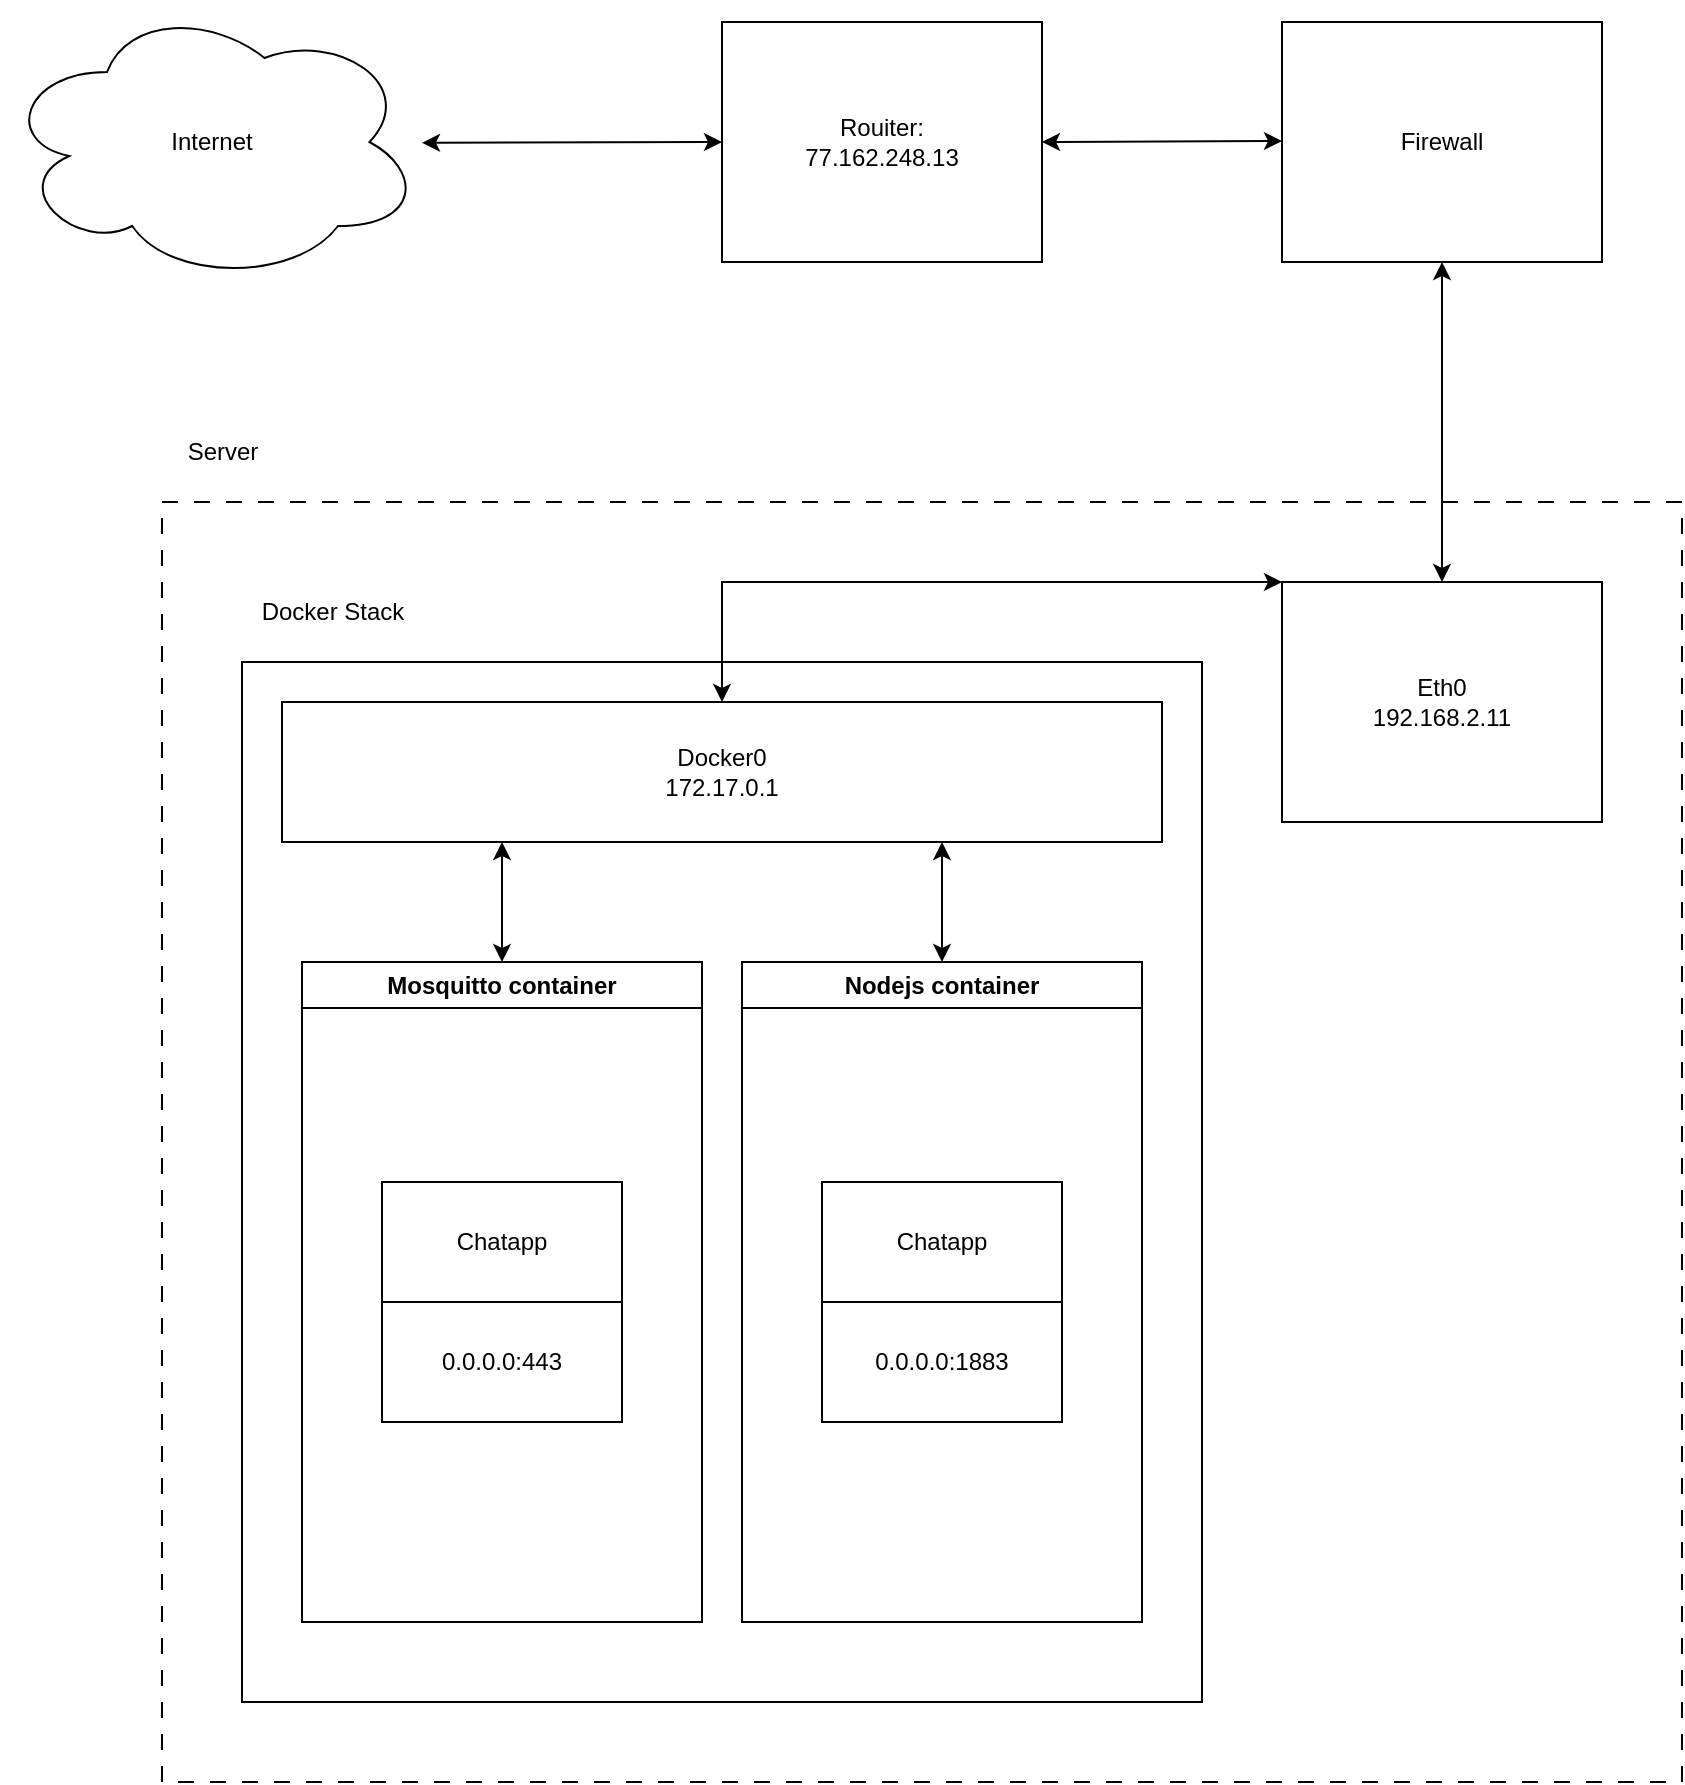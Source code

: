 <mxfile version="26.0.16">
  <diagram name="Side-1" id="uwd6KtH0M9UgzQF4q9KS">
    <mxGraphModel dx="1368" dy="959" grid="1" gridSize="10" guides="1" tooltips="1" connect="1" arrows="1" fold="1" page="1" pageScale="1" pageWidth="827" pageHeight="1169" math="0" shadow="0">
      <root>
        <mxCell id="0" />
        <mxCell id="1" parent="0" />
        <mxCell id="A9wGrOriyG2Z1x6HulDs-1" value="Internet" style="ellipse;shape=cloud;whiteSpace=wrap;html=1;" vertex="1" parent="1">
          <mxGeometry x="40" y="70" width="210" height="140" as="geometry" />
        </mxCell>
        <mxCell id="A9wGrOriyG2Z1x6HulDs-2" value="Rouiter:&lt;div&gt;77.162.248.13&lt;/div&gt;" style="rounded=0;whiteSpace=wrap;html=1;" vertex="1" parent="1">
          <mxGeometry x="400" y="80" width="160" height="120" as="geometry" />
        </mxCell>
        <mxCell id="A9wGrOriyG2Z1x6HulDs-4" value="" style="endArrow=classic;startArrow=classic;html=1;rounded=0;entryX=0;entryY=0.5;entryDx=0;entryDy=0;" edge="1" parent="1" source="A9wGrOriyG2Z1x6HulDs-1" target="A9wGrOriyG2Z1x6HulDs-2">
          <mxGeometry width="50" height="50" relative="1" as="geometry">
            <mxPoint x="200" y="250" as="sourcePoint" />
            <mxPoint x="250" y="200" as="targetPoint" />
          </mxGeometry>
        </mxCell>
        <mxCell id="A9wGrOriyG2Z1x6HulDs-5" value="Firewall" style="rounded=0;whiteSpace=wrap;html=1;" vertex="1" parent="1">
          <mxGeometry x="680" y="80" width="160" height="120" as="geometry" />
        </mxCell>
        <mxCell id="A9wGrOriyG2Z1x6HulDs-6" value="" style="endArrow=classic;startArrow=classic;html=1;rounded=0;entryX=0;entryY=0.5;entryDx=0;entryDy=0;" edge="1" parent="1">
          <mxGeometry width="50" height="50" relative="1" as="geometry">
            <mxPoint x="560" y="140" as="sourcePoint" />
            <mxPoint x="680" y="139.5" as="targetPoint" />
          </mxGeometry>
        </mxCell>
        <mxCell id="A9wGrOriyG2Z1x6HulDs-9" value="" style="rounded=0;whiteSpace=wrap;html=1;dashed=1;dashPattern=8 8;strokeColor=default;gradientColor=none;fillColor=none;" vertex="1" parent="1">
          <mxGeometry x="120" y="320" width="760" height="640" as="geometry" />
        </mxCell>
        <mxCell id="A9wGrOriyG2Z1x6HulDs-8" value="Eth0&lt;div&gt;192.168.2.11&lt;/div&gt;" style="rounded=0;whiteSpace=wrap;html=1;" vertex="1" parent="1">
          <mxGeometry x="680" y="360" width="160" height="120" as="geometry" />
        </mxCell>
        <mxCell id="A9wGrOriyG2Z1x6HulDs-10" value="Server" style="text;html=1;align=center;verticalAlign=middle;resizable=0;points=[];autosize=1;strokeColor=none;fillColor=none;" vertex="1" parent="1">
          <mxGeometry x="120" y="280" width="60" height="30" as="geometry" />
        </mxCell>
        <mxCell id="A9wGrOriyG2Z1x6HulDs-12" value="" style="rounded=0;whiteSpace=wrap;html=1;" vertex="1" parent="1">
          <mxGeometry x="160" y="400" width="480" height="520" as="geometry" />
        </mxCell>
        <mxCell id="A9wGrOriyG2Z1x6HulDs-11" value="" style="endArrow=classic;startArrow=classic;html=1;rounded=0;entryX=0.5;entryY=1;entryDx=0;entryDy=0;exitX=0.5;exitY=0;exitDx=0;exitDy=0;" edge="1" parent="1" source="A9wGrOriyG2Z1x6HulDs-8" target="A9wGrOriyG2Z1x6HulDs-5">
          <mxGeometry width="50" height="50" relative="1" as="geometry">
            <mxPoint x="960" y="290.5" as="sourcePoint" />
            <mxPoint x="1080" y="290" as="targetPoint" />
          </mxGeometry>
        </mxCell>
        <mxCell id="A9wGrOriyG2Z1x6HulDs-13" value="Mosquitto container" style="swimlane;whiteSpace=wrap;html=1;" vertex="1" parent="1">
          <mxGeometry x="190" y="550" width="200" height="330" as="geometry" />
        </mxCell>
        <mxCell id="A9wGrOriyG2Z1x6HulDs-20" value="Chatapp" style="rounded=0;whiteSpace=wrap;html=1;" vertex="1" parent="A9wGrOriyG2Z1x6HulDs-13">
          <mxGeometry x="40" y="110" width="120" height="60" as="geometry" />
        </mxCell>
        <mxCell id="A9wGrOriyG2Z1x6HulDs-21" value="0.0.0.0:443" style="rounded=0;whiteSpace=wrap;html=1;" vertex="1" parent="A9wGrOriyG2Z1x6HulDs-13">
          <mxGeometry x="40" y="170" width="120" height="60" as="geometry" />
        </mxCell>
        <mxCell id="A9wGrOriyG2Z1x6HulDs-14" value="Nodejs container" style="swimlane;whiteSpace=wrap;html=1;" vertex="1" parent="1">
          <mxGeometry x="410" y="550" width="200" height="330" as="geometry" />
        </mxCell>
        <mxCell id="A9wGrOriyG2Z1x6HulDs-15" value="Docker0&lt;div&gt;172.17.0.1&lt;/div&gt;" style="rounded=0;whiteSpace=wrap;html=1;" vertex="1" parent="1">
          <mxGeometry x="180" y="420" width="440" height="70" as="geometry" />
        </mxCell>
        <mxCell id="A9wGrOriyG2Z1x6HulDs-16" value="Docker Stack" style="text;html=1;align=center;verticalAlign=middle;resizable=0;points=[];autosize=1;strokeColor=none;fillColor=none;" vertex="1" parent="1">
          <mxGeometry x="160" y="360" width="90" height="30" as="geometry" />
        </mxCell>
        <mxCell id="A9wGrOriyG2Z1x6HulDs-17" value="" style="endArrow=classic;startArrow=classic;html=1;rounded=0;exitX=0.5;exitY=0;exitDx=0;exitDy=0;" edge="1" parent="1" source="A9wGrOriyG2Z1x6HulDs-13">
          <mxGeometry width="50" height="50" relative="1" as="geometry">
            <mxPoint y="600" as="sourcePoint" />
            <mxPoint x="290" y="490" as="targetPoint" />
          </mxGeometry>
        </mxCell>
        <mxCell id="A9wGrOriyG2Z1x6HulDs-18" value="" style="endArrow=classic;startArrow=classic;html=1;rounded=0;entryX=0.75;entryY=1;entryDx=0;entryDy=0;exitX=0.5;exitY=0;exitDx=0;exitDy=0;" edge="1" parent="1" source="A9wGrOriyG2Z1x6HulDs-14" target="A9wGrOriyG2Z1x6HulDs-15">
          <mxGeometry width="50" height="50" relative="1" as="geometry">
            <mxPoint x="640" y="610" as="sourcePoint" />
            <mxPoint x="690" y="560" as="targetPoint" />
          </mxGeometry>
        </mxCell>
        <mxCell id="A9wGrOriyG2Z1x6HulDs-19" value="" style="endArrow=classic;startArrow=classic;html=1;rounded=0;exitX=0.5;exitY=0;exitDx=0;exitDy=0;entryX=0;entryY=0;entryDx=0;entryDy=0;" edge="1" parent="1" source="A9wGrOriyG2Z1x6HulDs-15" target="A9wGrOriyG2Z1x6HulDs-8">
          <mxGeometry width="50" height="50" relative="1" as="geometry">
            <mxPoint x="10" y="490" as="sourcePoint" />
            <mxPoint x="60" y="440" as="targetPoint" />
            <Array as="points">
              <mxPoint x="400" y="360" />
              <mxPoint x="540" y="360" />
            </Array>
          </mxGeometry>
        </mxCell>
        <mxCell id="A9wGrOriyG2Z1x6HulDs-22" value="Chatapp" style="rounded=0;whiteSpace=wrap;html=1;" vertex="1" parent="1">
          <mxGeometry x="450" y="660" width="120" height="60" as="geometry" />
        </mxCell>
        <mxCell id="A9wGrOriyG2Z1x6HulDs-23" value="0.0.0.0:1883" style="rounded=0;whiteSpace=wrap;html=1;" vertex="1" parent="1">
          <mxGeometry x="450" y="720" width="120" height="60" as="geometry" />
        </mxCell>
      </root>
    </mxGraphModel>
  </diagram>
</mxfile>
